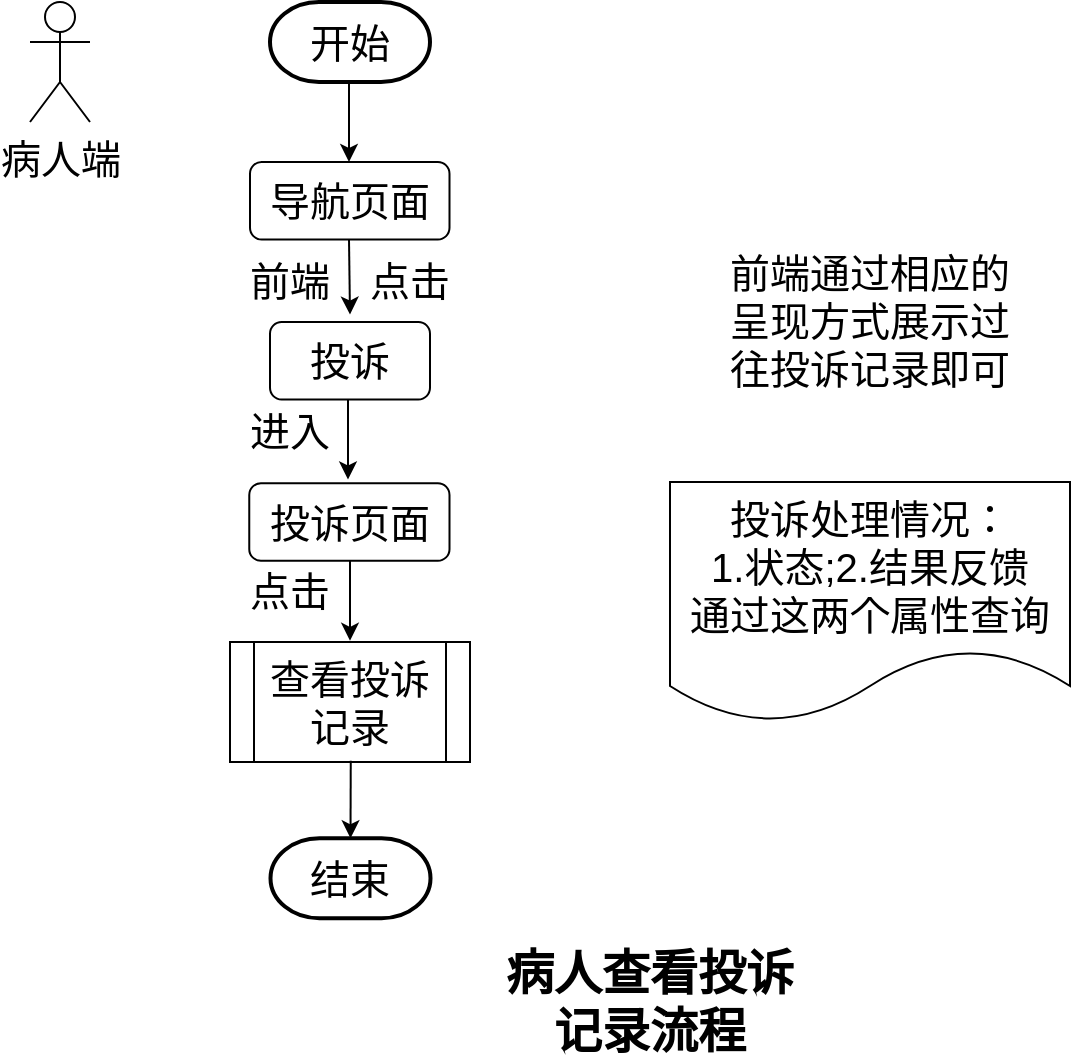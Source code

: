 <mxfile>
    <diagram id="X5SzS_FeevJv-DkIXQUU" name="第 1 页">
        <mxGraphModel dx="930" dy="659" grid="1" gridSize="10" guides="1" tooltips="1" connect="1" arrows="1" fold="1" page="1" pageScale="1" pageWidth="827" pageHeight="1169" math="0" shadow="0">
            <root>
                <mxCell id="0"/>
                <mxCell id="1" parent="0"/>
                <mxCell id="193" value="&lt;font style=&quot;font-size: 20px;&quot;&gt;病人端&lt;/font&gt;" style="shape=umlActor;verticalLabelPosition=bottom;verticalAlign=top;html=1;outlineConnect=0;" parent="1" vertex="1">
                    <mxGeometry x="40" y="40" width="30" height="60" as="geometry"/>
                </mxCell>
                <mxCell id="194" value="开始" style="strokeWidth=2;html=1;shape=mxgraph.flowchart.terminator;whiteSpace=wrap;fontSize=20;" parent="1" vertex="1">
                    <mxGeometry x="160" y="40" width="80" height="40" as="geometry"/>
                </mxCell>
                <mxCell id="195" value="" style="endArrow=classic;html=1;fontSize=20;exitX=0.5;exitY=1;exitDx=0;exitDy=0;exitPerimeter=0;strokeWidth=1;" parent="1" edge="1">
                    <mxGeometry width="50" height="50" relative="1" as="geometry">
                        <mxPoint x="199.5" y="80" as="sourcePoint"/>
                        <mxPoint x="199.5" y="120" as="targetPoint"/>
                    </mxGeometry>
                </mxCell>
                <mxCell id="196" value="导航页面" style="rounded=1;whiteSpace=wrap;html=1;fontSize=20;" parent="1" vertex="1">
                    <mxGeometry x="150" y="120" width="99.75" height="38.75" as="geometry"/>
                </mxCell>
                <mxCell id="197" value="" style="endArrow=classic;html=1;fontSize=20;exitX=0.5;exitY=1;exitDx=0;exitDy=0;exitPerimeter=0;strokeWidth=1;entryX=0.5;entryY=0;entryDx=0;entryDy=0;" parent="1" edge="1">
                    <mxGeometry width="50" height="50" relative="1" as="geometry">
                        <mxPoint x="199.5" y="158.75" as="sourcePoint"/>
                        <mxPoint x="200" y="196.25" as="targetPoint"/>
                    </mxGeometry>
                </mxCell>
                <mxCell id="198" value="前端" style="text;html=1;strokeColor=none;fillColor=none;align=center;verticalAlign=middle;whiteSpace=wrap;rounded=0;fontSize=20;" parent="1" vertex="1">
                    <mxGeometry x="140" y="163.75" width="60" height="30" as="geometry"/>
                </mxCell>
                <mxCell id="199" value="点击" style="text;html=1;strokeColor=none;fillColor=none;align=center;verticalAlign=middle;whiteSpace=wrap;rounded=0;fontSize=20;" parent="1" vertex="1">
                    <mxGeometry x="200" y="163.75" width="60" height="30" as="geometry"/>
                </mxCell>
                <mxCell id="200" value="投诉" style="rounded=1;whiteSpace=wrap;html=1;fontSize=20;" parent="1" vertex="1">
                    <mxGeometry x="160" y="200" width="80" height="38.75" as="geometry"/>
                </mxCell>
                <mxCell id="201" value="" style="endArrow=classic;html=1;fontSize=20;exitX=0.5;exitY=1;exitDx=0;exitDy=0;exitPerimeter=0;strokeWidth=1;" parent="1" edge="1">
                    <mxGeometry width="50" height="50" relative="1" as="geometry">
                        <mxPoint x="199" y="238.75" as="sourcePoint"/>
                        <mxPoint x="199" y="278.75" as="targetPoint"/>
                    </mxGeometry>
                </mxCell>
                <mxCell id="202" value="投诉页面" style="rounded=1;whiteSpace=wrap;html=1;fontSize=20;" parent="1" vertex="1">
                    <mxGeometry x="149.63" y="280.63" width="100.12" height="38.75" as="geometry"/>
                </mxCell>
                <mxCell id="203" value="进入" style="text;html=1;strokeColor=none;fillColor=none;align=center;verticalAlign=middle;whiteSpace=wrap;rounded=0;fontSize=20;" parent="1" vertex="1">
                    <mxGeometry x="140" y="238.75" width="60" height="30" as="geometry"/>
                </mxCell>
                <mxCell id="204" value="" style="endArrow=classic;html=1;fontSize=20;exitX=0.5;exitY=1;exitDx=0;exitDy=0;exitPerimeter=0;strokeWidth=1;" parent="1" edge="1">
                    <mxGeometry width="50" height="50" relative="1" as="geometry">
                        <mxPoint x="200" y="319.38" as="sourcePoint"/>
                        <mxPoint x="200" y="359.38" as="targetPoint"/>
                    </mxGeometry>
                </mxCell>
                <mxCell id="205" value="&lt;font style=&quot;font-size: 20px;&quot;&gt;查看投诉&lt;br&gt;记录&lt;/font&gt;" style="shape=process;whiteSpace=wrap;html=1;backgroundOutline=1;" parent="1" vertex="1">
                    <mxGeometry x="140" y="360" width="120" height="60" as="geometry"/>
                </mxCell>
                <mxCell id="206" value="" style="endArrow=classic;html=1;fontSize=20;strokeWidth=1;entryX=0.5;entryY=0;entryDx=0;entryDy=0;entryPerimeter=0;exitX=0.5;exitY=1;exitDx=0;exitDy=0;" parent="1" target="207" edge="1">
                    <mxGeometry width="50" height="50" relative="1" as="geometry">
                        <mxPoint x="200.375" y="419.38" as="sourcePoint"/>
                        <mxPoint x="270.25" y="449.38" as="targetPoint"/>
                    </mxGeometry>
                </mxCell>
                <mxCell id="207" value="结束" style="strokeWidth=2;html=1;shape=mxgraph.flowchart.terminator;whiteSpace=wrap;fontSize=20;" parent="1" vertex="1">
                    <mxGeometry x="160.25" y="458.13" width="80" height="40" as="geometry"/>
                </mxCell>
                <mxCell id="239" value="病人查看投诉记录流程" style="text;html=1;strokeColor=none;fillColor=none;align=center;verticalAlign=middle;whiteSpace=wrap;rounded=0;fontSize=24;fontStyle=1" parent="1" vertex="1">
                    <mxGeometry x="270" y="520" width="160" height="40" as="geometry"/>
                </mxCell>
                <mxCell id="241" value="点击" style="text;html=1;strokeColor=none;fillColor=none;align=center;verticalAlign=middle;whiteSpace=wrap;rounded=0;fontSize=20;" parent="1" vertex="1">
                    <mxGeometry x="140" y="319.38" width="60" height="30" as="geometry"/>
                </mxCell>
                <mxCell id="242" value="&lt;font style=&quot;font-size: 20px;&quot;&gt;前端通过相应的呈现方式展示过往投诉记录即可&lt;/font&gt;" style="text;html=1;strokeColor=none;fillColor=none;align=center;verticalAlign=middle;whiteSpace=wrap;rounded=0;strokeWidth=20;" parent="1" vertex="1">
                    <mxGeometry x="380" y="158.75" width="160" height="81.25" as="geometry"/>
                </mxCell>
                <mxCell id="243" value="&lt;font style=&quot;font-size: 20px;&quot;&gt;投诉处理情况：&lt;br&gt;1.状态;2.结果反馈&lt;br&gt;通过这两个属性查询&lt;br&gt;&lt;/font&gt;" style="shape=document;whiteSpace=wrap;html=1;boundedLbl=1;" vertex="1" parent="1">
                    <mxGeometry x="360" y="280" width="200" height="120" as="geometry"/>
                </mxCell>
            </root>
        </mxGraphModel>
    </diagram>
</mxfile>